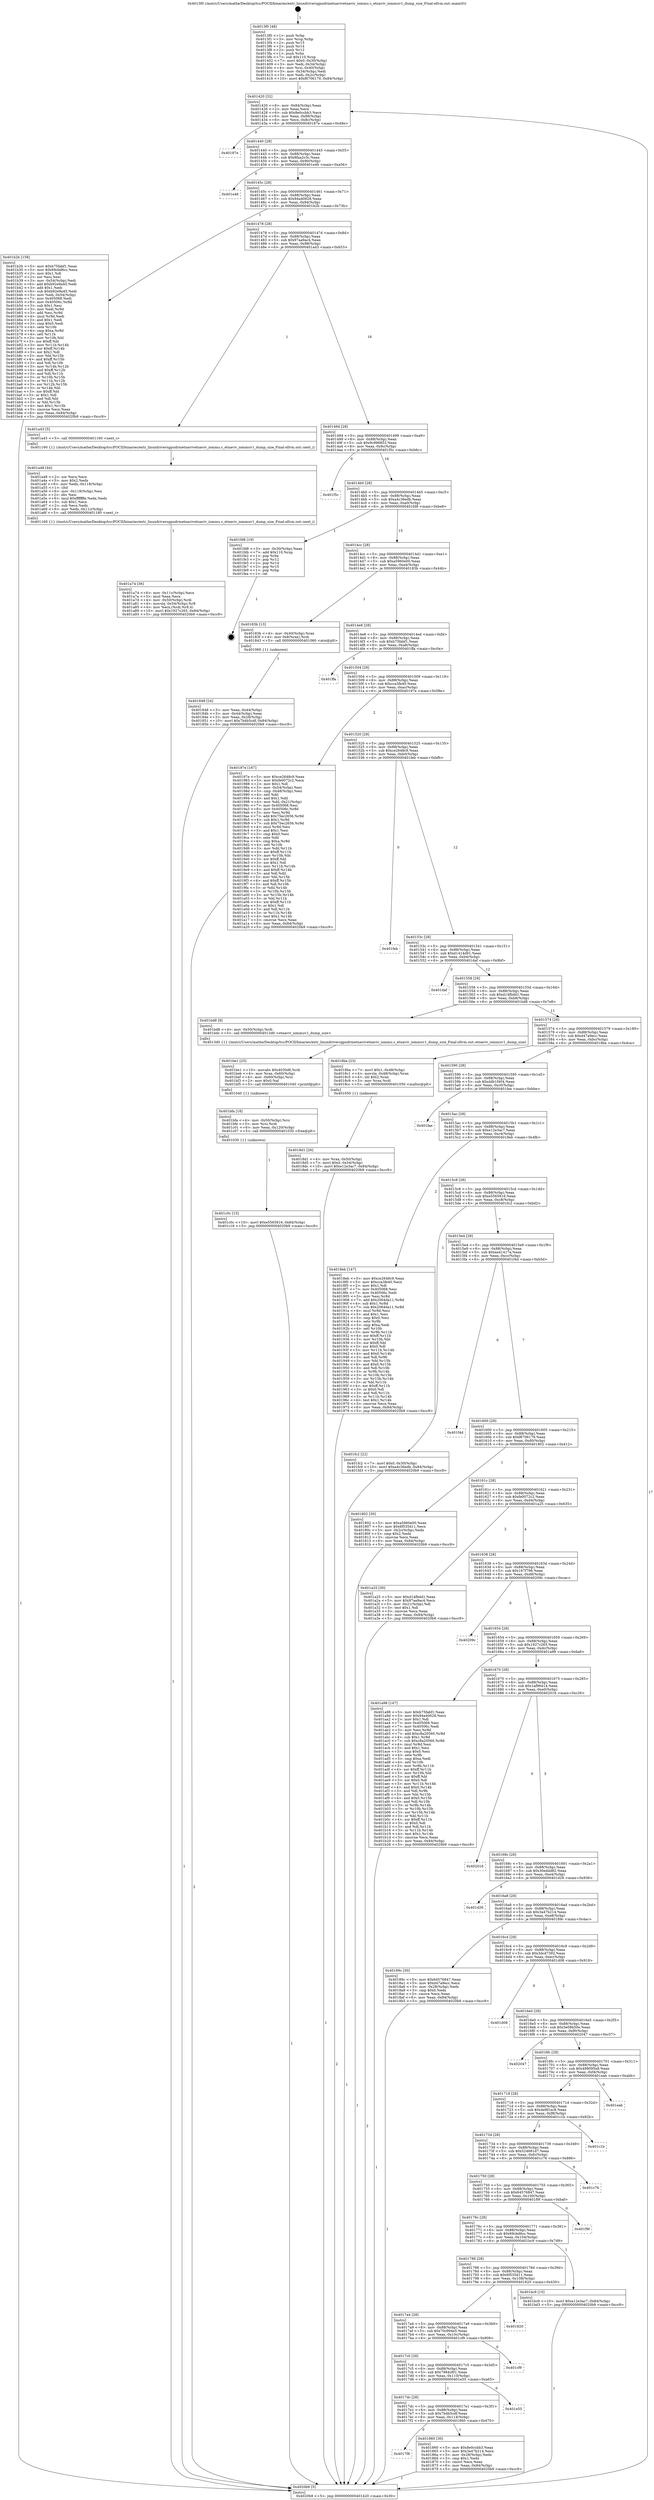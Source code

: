 digraph "0x4013f0" {
  label = "0x4013f0 (/mnt/c/Users/mathe/Desktop/tcc/POCII/binaries/extr_linuxdriversgpudrmetnavivetnaviv_iommu.c_etnaviv_iommuv1_dump_size_Final-ollvm.out::main(0))"
  labelloc = "t"
  node[shape=record]

  Entry [label="",width=0.3,height=0.3,shape=circle,fillcolor=black,style=filled]
  "0x401420" [label="{
     0x401420 [32]\l
     | [instrs]\l
     &nbsp;&nbsp;0x401420 \<+6\>: mov -0x84(%rbp),%eax\l
     &nbsp;&nbsp;0x401426 \<+2\>: mov %eax,%ecx\l
     &nbsp;&nbsp;0x401428 \<+6\>: sub $0x8e0ccbb3,%ecx\l
     &nbsp;&nbsp;0x40142e \<+6\>: mov %eax,-0x88(%rbp)\l
     &nbsp;&nbsp;0x401434 \<+6\>: mov %ecx,-0x8c(%rbp)\l
     &nbsp;&nbsp;0x40143a \<+6\>: je 000000000040187e \<main+0x48e\>\l
  }"]
  "0x40187e" [label="{
     0x40187e\l
  }", style=dashed]
  "0x401440" [label="{
     0x401440 [28]\l
     | [instrs]\l
     &nbsp;&nbsp;0x401440 \<+5\>: jmp 0000000000401445 \<main+0x55\>\l
     &nbsp;&nbsp;0x401445 \<+6\>: mov -0x88(%rbp),%eax\l
     &nbsp;&nbsp;0x40144b \<+5\>: sub $0x8faa2c3c,%eax\l
     &nbsp;&nbsp;0x401450 \<+6\>: mov %eax,-0x90(%rbp)\l
     &nbsp;&nbsp;0x401456 \<+6\>: je 0000000000401e46 \<main+0xa56\>\l
  }"]
  Exit [label="",width=0.3,height=0.3,shape=circle,fillcolor=black,style=filled,peripheries=2]
  "0x401e46" [label="{
     0x401e46\l
  }", style=dashed]
  "0x40145c" [label="{
     0x40145c [28]\l
     | [instrs]\l
     &nbsp;&nbsp;0x40145c \<+5\>: jmp 0000000000401461 \<main+0x71\>\l
     &nbsp;&nbsp;0x401461 \<+6\>: mov -0x88(%rbp),%eax\l
     &nbsp;&nbsp;0x401467 \<+5\>: sub $0x94a40628,%eax\l
     &nbsp;&nbsp;0x40146c \<+6\>: mov %eax,-0x94(%rbp)\l
     &nbsp;&nbsp;0x401472 \<+6\>: je 0000000000401b2b \<main+0x73b\>\l
  }"]
  "0x401c0c" [label="{
     0x401c0c [15]\l
     | [instrs]\l
     &nbsp;&nbsp;0x401c0c \<+10\>: movl $0xe5565816,-0x84(%rbp)\l
     &nbsp;&nbsp;0x401c16 \<+5\>: jmp 00000000004020b9 \<main+0xcc9\>\l
  }"]
  "0x401b2b" [label="{
     0x401b2b [158]\l
     | [instrs]\l
     &nbsp;&nbsp;0x401b2b \<+5\>: mov $0xb75fabf1,%eax\l
     &nbsp;&nbsp;0x401b30 \<+5\>: mov $0x69cbd6cc,%ecx\l
     &nbsp;&nbsp;0x401b35 \<+2\>: mov $0x1,%dl\l
     &nbsp;&nbsp;0x401b37 \<+2\>: xor %esi,%esi\l
     &nbsp;&nbsp;0x401b39 \<+3\>: mov -0x54(%rbp),%edi\l
     &nbsp;&nbsp;0x401b3c \<+6\>: add $0xb92e9a45,%edi\l
     &nbsp;&nbsp;0x401b42 \<+3\>: add $0x1,%edi\l
     &nbsp;&nbsp;0x401b45 \<+6\>: sub $0xb92e9a45,%edi\l
     &nbsp;&nbsp;0x401b4b \<+3\>: mov %edi,-0x54(%rbp)\l
     &nbsp;&nbsp;0x401b4e \<+7\>: mov 0x405068,%edi\l
     &nbsp;&nbsp;0x401b55 \<+8\>: mov 0x40506c,%r8d\l
     &nbsp;&nbsp;0x401b5d \<+3\>: sub $0x1,%esi\l
     &nbsp;&nbsp;0x401b60 \<+3\>: mov %edi,%r9d\l
     &nbsp;&nbsp;0x401b63 \<+3\>: add %esi,%r9d\l
     &nbsp;&nbsp;0x401b66 \<+4\>: imul %r9d,%edi\l
     &nbsp;&nbsp;0x401b6a \<+3\>: and $0x1,%edi\l
     &nbsp;&nbsp;0x401b6d \<+3\>: cmp $0x0,%edi\l
     &nbsp;&nbsp;0x401b70 \<+4\>: sete %r10b\l
     &nbsp;&nbsp;0x401b74 \<+4\>: cmp $0xa,%r8d\l
     &nbsp;&nbsp;0x401b78 \<+4\>: setl %r11b\l
     &nbsp;&nbsp;0x401b7c \<+3\>: mov %r10b,%bl\l
     &nbsp;&nbsp;0x401b7f \<+3\>: xor $0xff,%bl\l
     &nbsp;&nbsp;0x401b82 \<+3\>: mov %r11b,%r14b\l
     &nbsp;&nbsp;0x401b85 \<+4\>: xor $0xff,%r14b\l
     &nbsp;&nbsp;0x401b89 \<+3\>: xor $0x1,%dl\l
     &nbsp;&nbsp;0x401b8c \<+3\>: mov %bl,%r15b\l
     &nbsp;&nbsp;0x401b8f \<+4\>: and $0xff,%r15b\l
     &nbsp;&nbsp;0x401b93 \<+3\>: and %dl,%r10b\l
     &nbsp;&nbsp;0x401b96 \<+3\>: mov %r14b,%r12b\l
     &nbsp;&nbsp;0x401b99 \<+4\>: and $0xff,%r12b\l
     &nbsp;&nbsp;0x401b9d \<+3\>: and %dl,%r11b\l
     &nbsp;&nbsp;0x401ba0 \<+3\>: or %r10b,%r15b\l
     &nbsp;&nbsp;0x401ba3 \<+3\>: or %r11b,%r12b\l
     &nbsp;&nbsp;0x401ba6 \<+3\>: xor %r12b,%r15b\l
     &nbsp;&nbsp;0x401ba9 \<+3\>: or %r14b,%bl\l
     &nbsp;&nbsp;0x401bac \<+3\>: xor $0xff,%bl\l
     &nbsp;&nbsp;0x401baf \<+3\>: or $0x1,%dl\l
     &nbsp;&nbsp;0x401bb2 \<+2\>: and %dl,%bl\l
     &nbsp;&nbsp;0x401bb4 \<+3\>: or %bl,%r15b\l
     &nbsp;&nbsp;0x401bb7 \<+4\>: test $0x1,%r15b\l
     &nbsp;&nbsp;0x401bbb \<+3\>: cmovne %ecx,%eax\l
     &nbsp;&nbsp;0x401bbe \<+6\>: mov %eax,-0x84(%rbp)\l
     &nbsp;&nbsp;0x401bc4 \<+5\>: jmp 00000000004020b9 \<main+0xcc9\>\l
  }"]
  "0x401478" [label="{
     0x401478 [28]\l
     | [instrs]\l
     &nbsp;&nbsp;0x401478 \<+5\>: jmp 000000000040147d \<main+0x8d\>\l
     &nbsp;&nbsp;0x40147d \<+6\>: mov -0x88(%rbp),%eax\l
     &nbsp;&nbsp;0x401483 \<+5\>: sub $0x97aa9ac4,%eax\l
     &nbsp;&nbsp;0x401488 \<+6\>: mov %eax,-0x98(%rbp)\l
     &nbsp;&nbsp;0x40148e \<+6\>: je 0000000000401a43 \<main+0x653\>\l
  }"]
  "0x401bfa" [label="{
     0x401bfa [18]\l
     | [instrs]\l
     &nbsp;&nbsp;0x401bfa \<+4\>: mov -0x50(%rbp),%rsi\l
     &nbsp;&nbsp;0x401bfe \<+3\>: mov %rsi,%rdi\l
     &nbsp;&nbsp;0x401c01 \<+6\>: mov %eax,-0x120(%rbp)\l
     &nbsp;&nbsp;0x401c07 \<+5\>: call 0000000000401030 \<free@plt\>\l
     | [calls]\l
     &nbsp;&nbsp;0x401030 \{1\} (unknown)\l
  }"]
  "0x401a43" [label="{
     0x401a43 [5]\l
     | [instrs]\l
     &nbsp;&nbsp;0x401a43 \<+5\>: call 0000000000401160 \<next_i\>\l
     | [calls]\l
     &nbsp;&nbsp;0x401160 \{1\} (/mnt/c/Users/mathe/Desktop/tcc/POCII/binaries/extr_linuxdriversgpudrmetnavivetnaviv_iommu.c_etnaviv_iommuv1_dump_size_Final-ollvm.out::next_i)\l
  }"]
  "0x401494" [label="{
     0x401494 [28]\l
     | [instrs]\l
     &nbsp;&nbsp;0x401494 \<+5\>: jmp 0000000000401499 \<main+0xa9\>\l
     &nbsp;&nbsp;0x401499 \<+6\>: mov -0x88(%rbp),%eax\l
     &nbsp;&nbsp;0x40149f \<+5\>: sub $0x9c996853,%eax\l
     &nbsp;&nbsp;0x4014a4 \<+6\>: mov %eax,-0x9c(%rbp)\l
     &nbsp;&nbsp;0x4014aa \<+6\>: je 0000000000401f5c \<main+0xb6c\>\l
  }"]
  "0x401be1" [label="{
     0x401be1 [25]\l
     | [instrs]\l
     &nbsp;&nbsp;0x401be1 \<+10\>: movabs $0x4030d6,%rdi\l
     &nbsp;&nbsp;0x401beb \<+4\>: mov %rax,-0x60(%rbp)\l
     &nbsp;&nbsp;0x401bef \<+4\>: mov -0x60(%rbp),%rsi\l
     &nbsp;&nbsp;0x401bf3 \<+2\>: mov $0x0,%al\l
     &nbsp;&nbsp;0x401bf5 \<+5\>: call 0000000000401040 \<printf@plt\>\l
     | [calls]\l
     &nbsp;&nbsp;0x401040 \{1\} (unknown)\l
  }"]
  "0x401f5c" [label="{
     0x401f5c\l
  }", style=dashed]
  "0x4014b0" [label="{
     0x4014b0 [28]\l
     | [instrs]\l
     &nbsp;&nbsp;0x4014b0 \<+5\>: jmp 00000000004014b5 \<main+0xc5\>\l
     &nbsp;&nbsp;0x4014b5 \<+6\>: mov -0x88(%rbp),%eax\l
     &nbsp;&nbsp;0x4014bb \<+5\>: sub $0xa4c36edb,%eax\l
     &nbsp;&nbsp;0x4014c0 \<+6\>: mov %eax,-0xa0(%rbp)\l
     &nbsp;&nbsp;0x4014c6 \<+6\>: je 0000000000401fd8 \<main+0xbe8\>\l
  }"]
  "0x401a74" [label="{
     0x401a74 [36]\l
     | [instrs]\l
     &nbsp;&nbsp;0x401a74 \<+6\>: mov -0x11c(%rbp),%ecx\l
     &nbsp;&nbsp;0x401a7a \<+3\>: imul %eax,%ecx\l
     &nbsp;&nbsp;0x401a7d \<+4\>: mov -0x50(%rbp),%rdi\l
     &nbsp;&nbsp;0x401a81 \<+4\>: movslq -0x54(%rbp),%r8\l
     &nbsp;&nbsp;0x401a85 \<+4\>: mov %ecx,(%rdi,%r8,4)\l
     &nbsp;&nbsp;0x401a89 \<+10\>: movl $0x1927c265,-0x84(%rbp)\l
     &nbsp;&nbsp;0x401a93 \<+5\>: jmp 00000000004020b9 \<main+0xcc9\>\l
  }"]
  "0x401fd8" [label="{
     0x401fd8 [19]\l
     | [instrs]\l
     &nbsp;&nbsp;0x401fd8 \<+3\>: mov -0x30(%rbp),%eax\l
     &nbsp;&nbsp;0x401fdb \<+7\>: add $0x110,%rsp\l
     &nbsp;&nbsp;0x401fe2 \<+1\>: pop %rbx\l
     &nbsp;&nbsp;0x401fe3 \<+2\>: pop %r12\l
     &nbsp;&nbsp;0x401fe5 \<+2\>: pop %r14\l
     &nbsp;&nbsp;0x401fe7 \<+2\>: pop %r15\l
     &nbsp;&nbsp;0x401fe9 \<+1\>: pop %rbp\l
     &nbsp;&nbsp;0x401fea \<+1\>: ret\l
  }"]
  "0x4014cc" [label="{
     0x4014cc [28]\l
     | [instrs]\l
     &nbsp;&nbsp;0x4014cc \<+5\>: jmp 00000000004014d1 \<main+0xe1\>\l
     &nbsp;&nbsp;0x4014d1 \<+6\>: mov -0x88(%rbp),%eax\l
     &nbsp;&nbsp;0x4014d7 \<+5\>: sub $0xa5960e00,%eax\l
     &nbsp;&nbsp;0x4014dc \<+6\>: mov %eax,-0xa4(%rbp)\l
     &nbsp;&nbsp;0x4014e2 \<+6\>: je 000000000040183b \<main+0x44b\>\l
  }"]
  "0x401a48" [label="{
     0x401a48 [44]\l
     | [instrs]\l
     &nbsp;&nbsp;0x401a48 \<+2\>: xor %ecx,%ecx\l
     &nbsp;&nbsp;0x401a4a \<+5\>: mov $0x2,%edx\l
     &nbsp;&nbsp;0x401a4f \<+6\>: mov %edx,-0x118(%rbp)\l
     &nbsp;&nbsp;0x401a55 \<+1\>: cltd\l
     &nbsp;&nbsp;0x401a56 \<+6\>: mov -0x118(%rbp),%esi\l
     &nbsp;&nbsp;0x401a5c \<+2\>: idiv %esi\l
     &nbsp;&nbsp;0x401a5e \<+6\>: imul $0xfffffffe,%edx,%edx\l
     &nbsp;&nbsp;0x401a64 \<+3\>: sub $0x1,%ecx\l
     &nbsp;&nbsp;0x401a67 \<+2\>: sub %ecx,%edx\l
     &nbsp;&nbsp;0x401a69 \<+6\>: mov %edx,-0x11c(%rbp)\l
     &nbsp;&nbsp;0x401a6f \<+5\>: call 0000000000401160 \<next_i\>\l
     | [calls]\l
     &nbsp;&nbsp;0x401160 \{1\} (/mnt/c/Users/mathe/Desktop/tcc/POCII/binaries/extr_linuxdriversgpudrmetnavivetnaviv_iommu.c_etnaviv_iommuv1_dump_size_Final-ollvm.out::next_i)\l
  }"]
  "0x40183b" [label="{
     0x40183b [13]\l
     | [instrs]\l
     &nbsp;&nbsp;0x40183b \<+4\>: mov -0x40(%rbp),%rax\l
     &nbsp;&nbsp;0x40183f \<+4\>: mov 0x8(%rax),%rdi\l
     &nbsp;&nbsp;0x401843 \<+5\>: call 0000000000401060 \<atoi@plt\>\l
     | [calls]\l
     &nbsp;&nbsp;0x401060 \{1\} (unknown)\l
  }"]
  "0x4014e8" [label="{
     0x4014e8 [28]\l
     | [instrs]\l
     &nbsp;&nbsp;0x4014e8 \<+5\>: jmp 00000000004014ed \<main+0xfd\>\l
     &nbsp;&nbsp;0x4014ed \<+6\>: mov -0x88(%rbp),%eax\l
     &nbsp;&nbsp;0x4014f3 \<+5\>: sub $0xb75fabf1,%eax\l
     &nbsp;&nbsp;0x4014f8 \<+6\>: mov %eax,-0xa8(%rbp)\l
     &nbsp;&nbsp;0x4014fe \<+6\>: je 0000000000401ffa \<main+0xc0a\>\l
  }"]
  "0x4018d1" [label="{
     0x4018d1 [26]\l
     | [instrs]\l
     &nbsp;&nbsp;0x4018d1 \<+4\>: mov %rax,-0x50(%rbp)\l
     &nbsp;&nbsp;0x4018d5 \<+7\>: movl $0x0,-0x54(%rbp)\l
     &nbsp;&nbsp;0x4018dc \<+10\>: movl $0xe12e3ac7,-0x84(%rbp)\l
     &nbsp;&nbsp;0x4018e6 \<+5\>: jmp 00000000004020b9 \<main+0xcc9\>\l
  }"]
  "0x401ffa" [label="{
     0x401ffa\l
  }", style=dashed]
  "0x401504" [label="{
     0x401504 [28]\l
     | [instrs]\l
     &nbsp;&nbsp;0x401504 \<+5\>: jmp 0000000000401509 \<main+0x119\>\l
     &nbsp;&nbsp;0x401509 \<+6\>: mov -0x88(%rbp),%eax\l
     &nbsp;&nbsp;0x40150f \<+5\>: sub $0xcca3fe40,%eax\l
     &nbsp;&nbsp;0x401514 \<+6\>: mov %eax,-0xac(%rbp)\l
     &nbsp;&nbsp;0x40151a \<+6\>: je 000000000040197e \<main+0x58e\>\l
  }"]
  "0x4017f8" [label="{
     0x4017f8\l
  }", style=dashed]
  "0x40197e" [label="{
     0x40197e [167]\l
     | [instrs]\l
     &nbsp;&nbsp;0x40197e \<+5\>: mov $0xce2648c9,%eax\l
     &nbsp;&nbsp;0x401983 \<+5\>: mov $0xfe0072c2,%ecx\l
     &nbsp;&nbsp;0x401988 \<+2\>: mov $0x1,%dl\l
     &nbsp;&nbsp;0x40198a \<+3\>: mov -0x54(%rbp),%esi\l
     &nbsp;&nbsp;0x40198d \<+3\>: cmp -0x48(%rbp),%esi\l
     &nbsp;&nbsp;0x401990 \<+4\>: setl %dil\l
     &nbsp;&nbsp;0x401994 \<+4\>: and $0x1,%dil\l
     &nbsp;&nbsp;0x401998 \<+4\>: mov %dil,-0x21(%rbp)\l
     &nbsp;&nbsp;0x40199c \<+7\>: mov 0x405068,%esi\l
     &nbsp;&nbsp;0x4019a3 \<+8\>: mov 0x40506c,%r8d\l
     &nbsp;&nbsp;0x4019ab \<+3\>: mov %esi,%r9d\l
     &nbsp;&nbsp;0x4019ae \<+7\>: add $0x75ec2656,%r9d\l
     &nbsp;&nbsp;0x4019b5 \<+4\>: sub $0x1,%r9d\l
     &nbsp;&nbsp;0x4019b9 \<+7\>: sub $0x75ec2656,%r9d\l
     &nbsp;&nbsp;0x4019c0 \<+4\>: imul %r9d,%esi\l
     &nbsp;&nbsp;0x4019c4 \<+3\>: and $0x1,%esi\l
     &nbsp;&nbsp;0x4019c7 \<+3\>: cmp $0x0,%esi\l
     &nbsp;&nbsp;0x4019ca \<+4\>: sete %dil\l
     &nbsp;&nbsp;0x4019ce \<+4\>: cmp $0xa,%r8d\l
     &nbsp;&nbsp;0x4019d2 \<+4\>: setl %r10b\l
     &nbsp;&nbsp;0x4019d6 \<+3\>: mov %dil,%r11b\l
     &nbsp;&nbsp;0x4019d9 \<+4\>: xor $0xff,%r11b\l
     &nbsp;&nbsp;0x4019dd \<+3\>: mov %r10b,%bl\l
     &nbsp;&nbsp;0x4019e0 \<+3\>: xor $0xff,%bl\l
     &nbsp;&nbsp;0x4019e3 \<+3\>: xor $0x1,%dl\l
     &nbsp;&nbsp;0x4019e6 \<+3\>: mov %r11b,%r14b\l
     &nbsp;&nbsp;0x4019e9 \<+4\>: and $0xff,%r14b\l
     &nbsp;&nbsp;0x4019ed \<+3\>: and %dl,%dil\l
     &nbsp;&nbsp;0x4019f0 \<+3\>: mov %bl,%r15b\l
     &nbsp;&nbsp;0x4019f3 \<+4\>: and $0xff,%r15b\l
     &nbsp;&nbsp;0x4019f7 \<+3\>: and %dl,%r10b\l
     &nbsp;&nbsp;0x4019fa \<+3\>: or %dil,%r14b\l
     &nbsp;&nbsp;0x4019fd \<+3\>: or %r10b,%r15b\l
     &nbsp;&nbsp;0x401a00 \<+3\>: xor %r15b,%r14b\l
     &nbsp;&nbsp;0x401a03 \<+3\>: or %bl,%r11b\l
     &nbsp;&nbsp;0x401a06 \<+4\>: xor $0xff,%r11b\l
     &nbsp;&nbsp;0x401a0a \<+3\>: or $0x1,%dl\l
     &nbsp;&nbsp;0x401a0d \<+3\>: and %dl,%r11b\l
     &nbsp;&nbsp;0x401a10 \<+3\>: or %r11b,%r14b\l
     &nbsp;&nbsp;0x401a13 \<+4\>: test $0x1,%r14b\l
     &nbsp;&nbsp;0x401a17 \<+3\>: cmovne %ecx,%eax\l
     &nbsp;&nbsp;0x401a1a \<+6\>: mov %eax,-0x84(%rbp)\l
     &nbsp;&nbsp;0x401a20 \<+5\>: jmp 00000000004020b9 \<main+0xcc9\>\l
  }"]
  "0x401520" [label="{
     0x401520 [28]\l
     | [instrs]\l
     &nbsp;&nbsp;0x401520 \<+5\>: jmp 0000000000401525 \<main+0x135\>\l
     &nbsp;&nbsp;0x401525 \<+6\>: mov -0x88(%rbp),%eax\l
     &nbsp;&nbsp;0x40152b \<+5\>: sub $0xce2648c9,%eax\l
     &nbsp;&nbsp;0x401530 \<+6\>: mov %eax,-0xb0(%rbp)\l
     &nbsp;&nbsp;0x401536 \<+6\>: je 0000000000401feb \<main+0xbfb\>\l
  }"]
  "0x401860" [label="{
     0x401860 [30]\l
     | [instrs]\l
     &nbsp;&nbsp;0x401860 \<+5\>: mov $0x8e0ccbb3,%eax\l
     &nbsp;&nbsp;0x401865 \<+5\>: mov $0x3a47b214,%ecx\l
     &nbsp;&nbsp;0x40186a \<+3\>: mov -0x28(%rbp),%edx\l
     &nbsp;&nbsp;0x40186d \<+3\>: cmp $0x1,%edx\l
     &nbsp;&nbsp;0x401870 \<+3\>: cmovl %ecx,%eax\l
     &nbsp;&nbsp;0x401873 \<+6\>: mov %eax,-0x84(%rbp)\l
     &nbsp;&nbsp;0x401879 \<+5\>: jmp 00000000004020b9 \<main+0xcc9\>\l
  }"]
  "0x401feb" [label="{
     0x401feb\l
  }", style=dashed]
  "0x40153c" [label="{
     0x40153c [28]\l
     | [instrs]\l
     &nbsp;&nbsp;0x40153c \<+5\>: jmp 0000000000401541 \<main+0x151\>\l
     &nbsp;&nbsp;0x401541 \<+6\>: mov -0x88(%rbp),%eax\l
     &nbsp;&nbsp;0x401547 \<+5\>: sub $0xd1414d91,%eax\l
     &nbsp;&nbsp;0x40154c \<+6\>: mov %eax,-0xb4(%rbp)\l
     &nbsp;&nbsp;0x401552 \<+6\>: je 0000000000401daf \<main+0x9bf\>\l
  }"]
  "0x4017dc" [label="{
     0x4017dc [28]\l
     | [instrs]\l
     &nbsp;&nbsp;0x4017dc \<+5\>: jmp 00000000004017e1 \<main+0x3f1\>\l
     &nbsp;&nbsp;0x4017e1 \<+6\>: mov -0x88(%rbp),%eax\l
     &nbsp;&nbsp;0x4017e7 \<+5\>: sub $0x7b4b5cdf,%eax\l
     &nbsp;&nbsp;0x4017ec \<+6\>: mov %eax,-0x114(%rbp)\l
     &nbsp;&nbsp;0x4017f2 \<+6\>: je 0000000000401860 \<main+0x470\>\l
  }"]
  "0x401daf" [label="{
     0x401daf\l
  }", style=dashed]
  "0x401558" [label="{
     0x401558 [28]\l
     | [instrs]\l
     &nbsp;&nbsp;0x401558 \<+5\>: jmp 000000000040155d \<main+0x16d\>\l
     &nbsp;&nbsp;0x40155d \<+6\>: mov -0x88(%rbp),%eax\l
     &nbsp;&nbsp;0x401563 \<+5\>: sub $0xd14fbdd1,%eax\l
     &nbsp;&nbsp;0x401568 \<+6\>: mov %eax,-0xb8(%rbp)\l
     &nbsp;&nbsp;0x40156e \<+6\>: je 0000000000401bd8 \<main+0x7e8\>\l
  }"]
  "0x401e55" [label="{
     0x401e55\l
  }", style=dashed]
  "0x401bd8" [label="{
     0x401bd8 [9]\l
     | [instrs]\l
     &nbsp;&nbsp;0x401bd8 \<+4\>: mov -0x50(%rbp),%rdi\l
     &nbsp;&nbsp;0x401bdc \<+5\>: call 00000000004013d0 \<etnaviv_iommuv1_dump_size\>\l
     | [calls]\l
     &nbsp;&nbsp;0x4013d0 \{1\} (/mnt/c/Users/mathe/Desktop/tcc/POCII/binaries/extr_linuxdriversgpudrmetnavivetnaviv_iommu.c_etnaviv_iommuv1_dump_size_Final-ollvm.out::etnaviv_iommuv1_dump_size)\l
  }"]
  "0x401574" [label="{
     0x401574 [28]\l
     | [instrs]\l
     &nbsp;&nbsp;0x401574 \<+5\>: jmp 0000000000401579 \<main+0x189\>\l
     &nbsp;&nbsp;0x401579 \<+6\>: mov -0x88(%rbp),%eax\l
     &nbsp;&nbsp;0x40157f \<+5\>: sub $0xd47a9ecc,%eax\l
     &nbsp;&nbsp;0x401584 \<+6\>: mov %eax,-0xbc(%rbp)\l
     &nbsp;&nbsp;0x40158a \<+6\>: je 00000000004018ba \<main+0x4ca\>\l
  }"]
  "0x4017c0" [label="{
     0x4017c0 [28]\l
     | [instrs]\l
     &nbsp;&nbsp;0x4017c0 \<+5\>: jmp 00000000004017c5 \<main+0x3d5\>\l
     &nbsp;&nbsp;0x4017c5 \<+6\>: mov -0x88(%rbp),%eax\l
     &nbsp;&nbsp;0x4017cb \<+5\>: sub $0x7984cf01,%eax\l
     &nbsp;&nbsp;0x4017d0 \<+6\>: mov %eax,-0x110(%rbp)\l
     &nbsp;&nbsp;0x4017d6 \<+6\>: je 0000000000401e55 \<main+0xa65\>\l
  }"]
  "0x4018ba" [label="{
     0x4018ba [23]\l
     | [instrs]\l
     &nbsp;&nbsp;0x4018ba \<+7\>: movl $0x1,-0x48(%rbp)\l
     &nbsp;&nbsp;0x4018c1 \<+4\>: movslq -0x48(%rbp),%rax\l
     &nbsp;&nbsp;0x4018c5 \<+4\>: shl $0x2,%rax\l
     &nbsp;&nbsp;0x4018c9 \<+3\>: mov %rax,%rdi\l
     &nbsp;&nbsp;0x4018cc \<+5\>: call 0000000000401050 \<malloc@plt\>\l
     | [calls]\l
     &nbsp;&nbsp;0x401050 \{1\} (unknown)\l
  }"]
  "0x401590" [label="{
     0x401590 [28]\l
     | [instrs]\l
     &nbsp;&nbsp;0x401590 \<+5\>: jmp 0000000000401595 \<main+0x1a5\>\l
     &nbsp;&nbsp;0x401595 \<+6\>: mov -0x88(%rbp),%eax\l
     &nbsp;&nbsp;0x40159b \<+5\>: sub $0xddb1f404,%eax\l
     &nbsp;&nbsp;0x4015a0 \<+6\>: mov %eax,-0xc0(%rbp)\l
     &nbsp;&nbsp;0x4015a6 \<+6\>: je 0000000000401fae \<main+0xbbe\>\l
  }"]
  "0x401cf9" [label="{
     0x401cf9\l
  }", style=dashed]
  "0x401fae" [label="{
     0x401fae\l
  }", style=dashed]
  "0x4015ac" [label="{
     0x4015ac [28]\l
     | [instrs]\l
     &nbsp;&nbsp;0x4015ac \<+5\>: jmp 00000000004015b1 \<main+0x1c1\>\l
     &nbsp;&nbsp;0x4015b1 \<+6\>: mov -0x88(%rbp),%eax\l
     &nbsp;&nbsp;0x4015b7 \<+5\>: sub $0xe12e3ac7,%eax\l
     &nbsp;&nbsp;0x4015bc \<+6\>: mov %eax,-0xc4(%rbp)\l
     &nbsp;&nbsp;0x4015c2 \<+6\>: je 00000000004018eb \<main+0x4fb\>\l
  }"]
  "0x4017a4" [label="{
     0x4017a4 [28]\l
     | [instrs]\l
     &nbsp;&nbsp;0x4017a4 \<+5\>: jmp 00000000004017a9 \<main+0x3b9\>\l
     &nbsp;&nbsp;0x4017a9 \<+6\>: mov -0x88(%rbp),%eax\l
     &nbsp;&nbsp;0x4017af \<+5\>: sub $0x70c994e5,%eax\l
     &nbsp;&nbsp;0x4017b4 \<+6\>: mov %eax,-0x10c(%rbp)\l
     &nbsp;&nbsp;0x4017ba \<+6\>: je 0000000000401cf9 \<main+0x909\>\l
  }"]
  "0x4018eb" [label="{
     0x4018eb [147]\l
     | [instrs]\l
     &nbsp;&nbsp;0x4018eb \<+5\>: mov $0xce2648c9,%eax\l
     &nbsp;&nbsp;0x4018f0 \<+5\>: mov $0xcca3fe40,%ecx\l
     &nbsp;&nbsp;0x4018f5 \<+2\>: mov $0x1,%dl\l
     &nbsp;&nbsp;0x4018f7 \<+7\>: mov 0x405068,%esi\l
     &nbsp;&nbsp;0x4018fe \<+7\>: mov 0x40506c,%edi\l
     &nbsp;&nbsp;0x401905 \<+3\>: mov %esi,%r8d\l
     &nbsp;&nbsp;0x401908 \<+7\>: add $0x2064da11,%r8d\l
     &nbsp;&nbsp;0x40190f \<+4\>: sub $0x1,%r8d\l
     &nbsp;&nbsp;0x401913 \<+7\>: sub $0x2064da11,%r8d\l
     &nbsp;&nbsp;0x40191a \<+4\>: imul %r8d,%esi\l
     &nbsp;&nbsp;0x40191e \<+3\>: and $0x1,%esi\l
     &nbsp;&nbsp;0x401921 \<+3\>: cmp $0x0,%esi\l
     &nbsp;&nbsp;0x401924 \<+4\>: sete %r9b\l
     &nbsp;&nbsp;0x401928 \<+3\>: cmp $0xa,%edi\l
     &nbsp;&nbsp;0x40192b \<+4\>: setl %r10b\l
     &nbsp;&nbsp;0x40192f \<+3\>: mov %r9b,%r11b\l
     &nbsp;&nbsp;0x401932 \<+4\>: xor $0xff,%r11b\l
     &nbsp;&nbsp;0x401936 \<+3\>: mov %r10b,%bl\l
     &nbsp;&nbsp;0x401939 \<+3\>: xor $0xff,%bl\l
     &nbsp;&nbsp;0x40193c \<+3\>: xor $0x0,%dl\l
     &nbsp;&nbsp;0x40193f \<+3\>: mov %r11b,%r14b\l
     &nbsp;&nbsp;0x401942 \<+4\>: and $0x0,%r14b\l
     &nbsp;&nbsp;0x401946 \<+3\>: and %dl,%r9b\l
     &nbsp;&nbsp;0x401949 \<+3\>: mov %bl,%r15b\l
     &nbsp;&nbsp;0x40194c \<+4\>: and $0x0,%r15b\l
     &nbsp;&nbsp;0x401950 \<+3\>: and %dl,%r10b\l
     &nbsp;&nbsp;0x401953 \<+3\>: or %r9b,%r14b\l
     &nbsp;&nbsp;0x401956 \<+3\>: or %r10b,%r15b\l
     &nbsp;&nbsp;0x401959 \<+3\>: xor %r15b,%r14b\l
     &nbsp;&nbsp;0x40195c \<+3\>: or %bl,%r11b\l
     &nbsp;&nbsp;0x40195f \<+4\>: xor $0xff,%r11b\l
     &nbsp;&nbsp;0x401963 \<+3\>: or $0x0,%dl\l
     &nbsp;&nbsp;0x401966 \<+3\>: and %dl,%r11b\l
     &nbsp;&nbsp;0x401969 \<+3\>: or %r11b,%r14b\l
     &nbsp;&nbsp;0x40196c \<+4\>: test $0x1,%r14b\l
     &nbsp;&nbsp;0x401970 \<+3\>: cmovne %ecx,%eax\l
     &nbsp;&nbsp;0x401973 \<+6\>: mov %eax,-0x84(%rbp)\l
     &nbsp;&nbsp;0x401979 \<+5\>: jmp 00000000004020b9 \<main+0xcc9\>\l
  }"]
  "0x4015c8" [label="{
     0x4015c8 [28]\l
     | [instrs]\l
     &nbsp;&nbsp;0x4015c8 \<+5\>: jmp 00000000004015cd \<main+0x1dd\>\l
     &nbsp;&nbsp;0x4015cd \<+6\>: mov -0x88(%rbp),%eax\l
     &nbsp;&nbsp;0x4015d3 \<+5\>: sub $0xe5565816,%eax\l
     &nbsp;&nbsp;0x4015d8 \<+6\>: mov %eax,-0xc8(%rbp)\l
     &nbsp;&nbsp;0x4015de \<+6\>: je 0000000000401fc2 \<main+0xbd2\>\l
  }"]
  "0x401820" [label="{
     0x401820\l
  }", style=dashed]
  "0x401fc2" [label="{
     0x401fc2 [22]\l
     | [instrs]\l
     &nbsp;&nbsp;0x401fc2 \<+7\>: movl $0x0,-0x30(%rbp)\l
     &nbsp;&nbsp;0x401fc9 \<+10\>: movl $0xa4c36edb,-0x84(%rbp)\l
     &nbsp;&nbsp;0x401fd3 \<+5\>: jmp 00000000004020b9 \<main+0xcc9\>\l
  }"]
  "0x4015e4" [label="{
     0x4015e4 [28]\l
     | [instrs]\l
     &nbsp;&nbsp;0x4015e4 \<+5\>: jmp 00000000004015e9 \<main+0x1f9\>\l
     &nbsp;&nbsp;0x4015e9 \<+6\>: mov -0x88(%rbp),%eax\l
     &nbsp;&nbsp;0x4015ef \<+5\>: sub $0xea41417a,%eax\l
     &nbsp;&nbsp;0x4015f4 \<+6\>: mov %eax,-0xcc(%rbp)\l
     &nbsp;&nbsp;0x4015fa \<+6\>: je 0000000000401f4d \<main+0xb5d\>\l
  }"]
  "0x401788" [label="{
     0x401788 [28]\l
     | [instrs]\l
     &nbsp;&nbsp;0x401788 \<+5\>: jmp 000000000040178d \<main+0x39d\>\l
     &nbsp;&nbsp;0x40178d \<+6\>: mov -0x88(%rbp),%eax\l
     &nbsp;&nbsp;0x401793 \<+5\>: sub $0x6f535d11,%eax\l
     &nbsp;&nbsp;0x401798 \<+6\>: mov %eax,-0x108(%rbp)\l
     &nbsp;&nbsp;0x40179e \<+6\>: je 0000000000401820 \<main+0x430\>\l
  }"]
  "0x401f4d" [label="{
     0x401f4d\l
  }", style=dashed]
  "0x401600" [label="{
     0x401600 [28]\l
     | [instrs]\l
     &nbsp;&nbsp;0x401600 \<+5\>: jmp 0000000000401605 \<main+0x215\>\l
     &nbsp;&nbsp;0x401605 \<+6\>: mov -0x88(%rbp),%eax\l
     &nbsp;&nbsp;0x40160b \<+5\>: sub $0xf6706179,%eax\l
     &nbsp;&nbsp;0x401610 \<+6\>: mov %eax,-0xd0(%rbp)\l
     &nbsp;&nbsp;0x401616 \<+6\>: je 0000000000401802 \<main+0x412\>\l
  }"]
  "0x401bc9" [label="{
     0x401bc9 [15]\l
     | [instrs]\l
     &nbsp;&nbsp;0x401bc9 \<+10\>: movl $0xe12e3ac7,-0x84(%rbp)\l
     &nbsp;&nbsp;0x401bd3 \<+5\>: jmp 00000000004020b9 \<main+0xcc9\>\l
  }"]
  "0x401802" [label="{
     0x401802 [30]\l
     | [instrs]\l
     &nbsp;&nbsp;0x401802 \<+5\>: mov $0xa5960e00,%eax\l
     &nbsp;&nbsp;0x401807 \<+5\>: mov $0x6f535d11,%ecx\l
     &nbsp;&nbsp;0x40180c \<+3\>: mov -0x2c(%rbp),%edx\l
     &nbsp;&nbsp;0x40180f \<+3\>: cmp $0x2,%edx\l
     &nbsp;&nbsp;0x401812 \<+3\>: cmovne %ecx,%eax\l
     &nbsp;&nbsp;0x401815 \<+6\>: mov %eax,-0x84(%rbp)\l
     &nbsp;&nbsp;0x40181b \<+5\>: jmp 00000000004020b9 \<main+0xcc9\>\l
  }"]
  "0x40161c" [label="{
     0x40161c [28]\l
     | [instrs]\l
     &nbsp;&nbsp;0x40161c \<+5\>: jmp 0000000000401621 \<main+0x231\>\l
     &nbsp;&nbsp;0x401621 \<+6\>: mov -0x88(%rbp),%eax\l
     &nbsp;&nbsp;0x401627 \<+5\>: sub $0xfe0072c2,%eax\l
     &nbsp;&nbsp;0x40162c \<+6\>: mov %eax,-0xd4(%rbp)\l
     &nbsp;&nbsp;0x401632 \<+6\>: je 0000000000401a25 \<main+0x635\>\l
  }"]
  "0x4020b9" [label="{
     0x4020b9 [5]\l
     | [instrs]\l
     &nbsp;&nbsp;0x4020b9 \<+5\>: jmp 0000000000401420 \<main+0x30\>\l
  }"]
  "0x4013f0" [label="{
     0x4013f0 [48]\l
     | [instrs]\l
     &nbsp;&nbsp;0x4013f0 \<+1\>: push %rbp\l
     &nbsp;&nbsp;0x4013f1 \<+3\>: mov %rsp,%rbp\l
     &nbsp;&nbsp;0x4013f4 \<+2\>: push %r15\l
     &nbsp;&nbsp;0x4013f6 \<+2\>: push %r14\l
     &nbsp;&nbsp;0x4013f8 \<+2\>: push %r12\l
     &nbsp;&nbsp;0x4013fa \<+1\>: push %rbx\l
     &nbsp;&nbsp;0x4013fb \<+7\>: sub $0x110,%rsp\l
     &nbsp;&nbsp;0x401402 \<+7\>: movl $0x0,-0x30(%rbp)\l
     &nbsp;&nbsp;0x401409 \<+3\>: mov %edi,-0x34(%rbp)\l
     &nbsp;&nbsp;0x40140c \<+4\>: mov %rsi,-0x40(%rbp)\l
     &nbsp;&nbsp;0x401410 \<+3\>: mov -0x34(%rbp),%edi\l
     &nbsp;&nbsp;0x401413 \<+3\>: mov %edi,-0x2c(%rbp)\l
     &nbsp;&nbsp;0x401416 \<+10\>: movl $0xf6706179,-0x84(%rbp)\l
  }"]
  "0x401848" [label="{
     0x401848 [24]\l
     | [instrs]\l
     &nbsp;&nbsp;0x401848 \<+3\>: mov %eax,-0x44(%rbp)\l
     &nbsp;&nbsp;0x40184b \<+3\>: mov -0x44(%rbp),%eax\l
     &nbsp;&nbsp;0x40184e \<+3\>: mov %eax,-0x28(%rbp)\l
     &nbsp;&nbsp;0x401851 \<+10\>: movl $0x7b4b5cdf,-0x84(%rbp)\l
     &nbsp;&nbsp;0x40185b \<+5\>: jmp 00000000004020b9 \<main+0xcc9\>\l
  }"]
  "0x40176c" [label="{
     0x40176c [28]\l
     | [instrs]\l
     &nbsp;&nbsp;0x40176c \<+5\>: jmp 0000000000401771 \<main+0x381\>\l
     &nbsp;&nbsp;0x401771 \<+6\>: mov -0x88(%rbp),%eax\l
     &nbsp;&nbsp;0x401777 \<+5\>: sub $0x69cbd6cc,%eax\l
     &nbsp;&nbsp;0x40177c \<+6\>: mov %eax,-0x104(%rbp)\l
     &nbsp;&nbsp;0x401782 \<+6\>: je 0000000000401bc9 \<main+0x7d9\>\l
  }"]
  "0x401a25" [label="{
     0x401a25 [30]\l
     | [instrs]\l
     &nbsp;&nbsp;0x401a25 \<+5\>: mov $0xd14fbdd1,%eax\l
     &nbsp;&nbsp;0x401a2a \<+5\>: mov $0x97aa9ac4,%ecx\l
     &nbsp;&nbsp;0x401a2f \<+3\>: mov -0x21(%rbp),%dl\l
     &nbsp;&nbsp;0x401a32 \<+3\>: test $0x1,%dl\l
     &nbsp;&nbsp;0x401a35 \<+3\>: cmovne %ecx,%eax\l
     &nbsp;&nbsp;0x401a38 \<+6\>: mov %eax,-0x84(%rbp)\l
     &nbsp;&nbsp;0x401a3e \<+5\>: jmp 00000000004020b9 \<main+0xcc9\>\l
  }"]
  "0x401638" [label="{
     0x401638 [28]\l
     | [instrs]\l
     &nbsp;&nbsp;0x401638 \<+5\>: jmp 000000000040163d \<main+0x24d\>\l
     &nbsp;&nbsp;0x40163d \<+6\>: mov -0x88(%rbp),%eax\l
     &nbsp;&nbsp;0x401643 \<+5\>: sub $0x167f796,%eax\l
     &nbsp;&nbsp;0x401648 \<+6\>: mov %eax,-0xd8(%rbp)\l
     &nbsp;&nbsp;0x40164e \<+6\>: je 000000000040209c \<main+0xcac\>\l
  }"]
  "0x401f9f" [label="{
     0x401f9f\l
  }", style=dashed]
  "0x40209c" [label="{
     0x40209c\l
  }", style=dashed]
  "0x401654" [label="{
     0x401654 [28]\l
     | [instrs]\l
     &nbsp;&nbsp;0x401654 \<+5\>: jmp 0000000000401659 \<main+0x269\>\l
     &nbsp;&nbsp;0x401659 \<+6\>: mov -0x88(%rbp),%eax\l
     &nbsp;&nbsp;0x40165f \<+5\>: sub $0x1927c265,%eax\l
     &nbsp;&nbsp;0x401664 \<+6\>: mov %eax,-0xdc(%rbp)\l
     &nbsp;&nbsp;0x40166a \<+6\>: je 0000000000401a98 \<main+0x6a8\>\l
  }"]
  "0x401750" [label="{
     0x401750 [28]\l
     | [instrs]\l
     &nbsp;&nbsp;0x401750 \<+5\>: jmp 0000000000401755 \<main+0x365\>\l
     &nbsp;&nbsp;0x401755 \<+6\>: mov -0x88(%rbp),%eax\l
     &nbsp;&nbsp;0x40175b \<+5\>: sub $0x64576847,%eax\l
     &nbsp;&nbsp;0x401760 \<+6\>: mov %eax,-0x100(%rbp)\l
     &nbsp;&nbsp;0x401766 \<+6\>: je 0000000000401f9f \<main+0xbaf\>\l
  }"]
  "0x401a98" [label="{
     0x401a98 [147]\l
     | [instrs]\l
     &nbsp;&nbsp;0x401a98 \<+5\>: mov $0xb75fabf1,%eax\l
     &nbsp;&nbsp;0x401a9d \<+5\>: mov $0x94a40628,%ecx\l
     &nbsp;&nbsp;0x401aa2 \<+2\>: mov $0x1,%dl\l
     &nbsp;&nbsp;0x401aa4 \<+7\>: mov 0x405068,%esi\l
     &nbsp;&nbsp;0x401aab \<+7\>: mov 0x40506c,%edi\l
     &nbsp;&nbsp;0x401ab2 \<+3\>: mov %esi,%r8d\l
     &nbsp;&nbsp;0x401ab5 \<+7\>: add $0xc8a20560,%r8d\l
     &nbsp;&nbsp;0x401abc \<+4\>: sub $0x1,%r8d\l
     &nbsp;&nbsp;0x401ac0 \<+7\>: sub $0xc8a20560,%r8d\l
     &nbsp;&nbsp;0x401ac7 \<+4\>: imul %r8d,%esi\l
     &nbsp;&nbsp;0x401acb \<+3\>: and $0x1,%esi\l
     &nbsp;&nbsp;0x401ace \<+3\>: cmp $0x0,%esi\l
     &nbsp;&nbsp;0x401ad1 \<+4\>: sete %r9b\l
     &nbsp;&nbsp;0x401ad5 \<+3\>: cmp $0xa,%edi\l
     &nbsp;&nbsp;0x401ad8 \<+4\>: setl %r10b\l
     &nbsp;&nbsp;0x401adc \<+3\>: mov %r9b,%r11b\l
     &nbsp;&nbsp;0x401adf \<+4\>: xor $0xff,%r11b\l
     &nbsp;&nbsp;0x401ae3 \<+3\>: mov %r10b,%bl\l
     &nbsp;&nbsp;0x401ae6 \<+3\>: xor $0xff,%bl\l
     &nbsp;&nbsp;0x401ae9 \<+3\>: xor $0x0,%dl\l
     &nbsp;&nbsp;0x401aec \<+3\>: mov %r11b,%r14b\l
     &nbsp;&nbsp;0x401aef \<+4\>: and $0x0,%r14b\l
     &nbsp;&nbsp;0x401af3 \<+3\>: and %dl,%r9b\l
     &nbsp;&nbsp;0x401af6 \<+3\>: mov %bl,%r15b\l
     &nbsp;&nbsp;0x401af9 \<+4\>: and $0x0,%r15b\l
     &nbsp;&nbsp;0x401afd \<+3\>: and %dl,%r10b\l
     &nbsp;&nbsp;0x401b00 \<+3\>: or %r9b,%r14b\l
     &nbsp;&nbsp;0x401b03 \<+3\>: or %r10b,%r15b\l
     &nbsp;&nbsp;0x401b06 \<+3\>: xor %r15b,%r14b\l
     &nbsp;&nbsp;0x401b09 \<+3\>: or %bl,%r11b\l
     &nbsp;&nbsp;0x401b0c \<+4\>: xor $0xff,%r11b\l
     &nbsp;&nbsp;0x401b10 \<+3\>: or $0x0,%dl\l
     &nbsp;&nbsp;0x401b13 \<+3\>: and %dl,%r11b\l
     &nbsp;&nbsp;0x401b16 \<+3\>: or %r11b,%r14b\l
     &nbsp;&nbsp;0x401b19 \<+4\>: test $0x1,%r14b\l
     &nbsp;&nbsp;0x401b1d \<+3\>: cmovne %ecx,%eax\l
     &nbsp;&nbsp;0x401b20 \<+6\>: mov %eax,-0x84(%rbp)\l
     &nbsp;&nbsp;0x401b26 \<+5\>: jmp 00000000004020b9 \<main+0xcc9\>\l
  }"]
  "0x401670" [label="{
     0x401670 [28]\l
     | [instrs]\l
     &nbsp;&nbsp;0x401670 \<+5\>: jmp 0000000000401675 \<main+0x285\>\l
     &nbsp;&nbsp;0x401675 \<+6\>: mov -0x88(%rbp),%eax\l
     &nbsp;&nbsp;0x40167b \<+5\>: sub $0x1af96414,%eax\l
     &nbsp;&nbsp;0x401680 \<+6\>: mov %eax,-0xe0(%rbp)\l
     &nbsp;&nbsp;0x401686 \<+6\>: je 0000000000402016 \<main+0xc26\>\l
  }"]
  "0x401c76" [label="{
     0x401c76\l
  }", style=dashed]
  "0x402016" [label="{
     0x402016\l
  }", style=dashed]
  "0x40168c" [label="{
     0x40168c [28]\l
     | [instrs]\l
     &nbsp;&nbsp;0x40168c \<+5\>: jmp 0000000000401691 \<main+0x2a1\>\l
     &nbsp;&nbsp;0x401691 \<+6\>: mov -0x88(%rbp),%eax\l
     &nbsp;&nbsp;0x401697 \<+5\>: sub $0x30eddd82,%eax\l
     &nbsp;&nbsp;0x40169c \<+6\>: mov %eax,-0xe4(%rbp)\l
     &nbsp;&nbsp;0x4016a2 \<+6\>: je 0000000000401d26 \<main+0x936\>\l
  }"]
  "0x401734" [label="{
     0x401734 [28]\l
     | [instrs]\l
     &nbsp;&nbsp;0x401734 \<+5\>: jmp 0000000000401739 \<main+0x349\>\l
     &nbsp;&nbsp;0x401739 \<+6\>: mov -0x88(%rbp),%eax\l
     &nbsp;&nbsp;0x40173f \<+5\>: sub $0x524681d7,%eax\l
     &nbsp;&nbsp;0x401744 \<+6\>: mov %eax,-0xfc(%rbp)\l
     &nbsp;&nbsp;0x40174a \<+6\>: je 0000000000401c76 \<main+0x886\>\l
  }"]
  "0x401d26" [label="{
     0x401d26\l
  }", style=dashed]
  "0x4016a8" [label="{
     0x4016a8 [28]\l
     | [instrs]\l
     &nbsp;&nbsp;0x4016a8 \<+5\>: jmp 00000000004016ad \<main+0x2bd\>\l
     &nbsp;&nbsp;0x4016ad \<+6\>: mov -0x88(%rbp),%eax\l
     &nbsp;&nbsp;0x4016b3 \<+5\>: sub $0x3a47b214,%eax\l
     &nbsp;&nbsp;0x4016b8 \<+6\>: mov %eax,-0xe8(%rbp)\l
     &nbsp;&nbsp;0x4016be \<+6\>: je 000000000040189c \<main+0x4ac\>\l
  }"]
  "0x401c1b" [label="{
     0x401c1b\l
  }", style=dashed]
  "0x40189c" [label="{
     0x40189c [30]\l
     | [instrs]\l
     &nbsp;&nbsp;0x40189c \<+5\>: mov $0x64576847,%eax\l
     &nbsp;&nbsp;0x4018a1 \<+5\>: mov $0xd47a9ecc,%ecx\l
     &nbsp;&nbsp;0x4018a6 \<+3\>: mov -0x28(%rbp),%edx\l
     &nbsp;&nbsp;0x4018a9 \<+3\>: cmp $0x0,%edx\l
     &nbsp;&nbsp;0x4018ac \<+3\>: cmove %ecx,%eax\l
     &nbsp;&nbsp;0x4018af \<+6\>: mov %eax,-0x84(%rbp)\l
     &nbsp;&nbsp;0x4018b5 \<+5\>: jmp 00000000004020b9 \<main+0xcc9\>\l
  }"]
  "0x4016c4" [label="{
     0x4016c4 [28]\l
     | [instrs]\l
     &nbsp;&nbsp;0x4016c4 \<+5\>: jmp 00000000004016c9 \<main+0x2d9\>\l
     &nbsp;&nbsp;0x4016c9 \<+6\>: mov -0x88(%rbp),%eax\l
     &nbsp;&nbsp;0x4016cf \<+5\>: sub $0x3dcd7392,%eax\l
     &nbsp;&nbsp;0x4016d4 \<+6\>: mov %eax,-0xec(%rbp)\l
     &nbsp;&nbsp;0x4016da \<+6\>: je 0000000000401d08 \<main+0x918\>\l
  }"]
  "0x401718" [label="{
     0x401718 [28]\l
     | [instrs]\l
     &nbsp;&nbsp;0x401718 \<+5\>: jmp 000000000040171d \<main+0x32d\>\l
     &nbsp;&nbsp;0x40171d \<+6\>: mov -0x88(%rbp),%eax\l
     &nbsp;&nbsp;0x401723 \<+5\>: sub $0x4e9f1ec8,%eax\l
     &nbsp;&nbsp;0x401728 \<+6\>: mov %eax,-0xf8(%rbp)\l
     &nbsp;&nbsp;0x40172e \<+6\>: je 0000000000401c1b \<main+0x82b\>\l
  }"]
  "0x401d08" [label="{
     0x401d08\l
  }", style=dashed]
  "0x4016e0" [label="{
     0x4016e0 [28]\l
     | [instrs]\l
     &nbsp;&nbsp;0x4016e0 \<+5\>: jmp 00000000004016e5 \<main+0x2f5\>\l
     &nbsp;&nbsp;0x4016e5 \<+6\>: mov -0x88(%rbp),%eax\l
     &nbsp;&nbsp;0x4016eb \<+5\>: sub $0x3e08b50e,%eax\l
     &nbsp;&nbsp;0x4016f0 \<+6\>: mov %eax,-0xf0(%rbp)\l
     &nbsp;&nbsp;0x4016f6 \<+6\>: je 0000000000402047 \<main+0xc57\>\l
  }"]
  "0x401eab" [label="{
     0x401eab\l
  }", style=dashed]
  "0x402047" [label="{
     0x402047\l
  }", style=dashed]
  "0x4016fc" [label="{
     0x4016fc [28]\l
     | [instrs]\l
     &nbsp;&nbsp;0x4016fc \<+5\>: jmp 0000000000401701 \<main+0x311\>\l
     &nbsp;&nbsp;0x401701 \<+6\>: mov -0x88(%rbp),%eax\l
     &nbsp;&nbsp;0x401707 \<+5\>: sub $0x498095a9,%eax\l
     &nbsp;&nbsp;0x40170c \<+6\>: mov %eax,-0xf4(%rbp)\l
     &nbsp;&nbsp;0x401712 \<+6\>: je 0000000000401eab \<main+0xabb\>\l
  }"]
  Entry -> "0x4013f0" [label=" 1"]
  "0x401420" -> "0x40187e" [label=" 0"]
  "0x401420" -> "0x401440" [label=" 18"]
  "0x401fd8" -> Exit [label=" 1"]
  "0x401440" -> "0x401e46" [label=" 0"]
  "0x401440" -> "0x40145c" [label=" 18"]
  "0x401fc2" -> "0x4020b9" [label=" 1"]
  "0x40145c" -> "0x401b2b" [label=" 1"]
  "0x40145c" -> "0x401478" [label=" 17"]
  "0x401c0c" -> "0x4020b9" [label=" 1"]
  "0x401478" -> "0x401a43" [label=" 1"]
  "0x401478" -> "0x401494" [label=" 16"]
  "0x401bfa" -> "0x401c0c" [label=" 1"]
  "0x401494" -> "0x401f5c" [label=" 0"]
  "0x401494" -> "0x4014b0" [label=" 16"]
  "0x401be1" -> "0x401bfa" [label=" 1"]
  "0x4014b0" -> "0x401fd8" [label=" 1"]
  "0x4014b0" -> "0x4014cc" [label=" 15"]
  "0x401bd8" -> "0x401be1" [label=" 1"]
  "0x4014cc" -> "0x40183b" [label=" 1"]
  "0x4014cc" -> "0x4014e8" [label=" 14"]
  "0x401bc9" -> "0x4020b9" [label=" 1"]
  "0x4014e8" -> "0x401ffa" [label=" 0"]
  "0x4014e8" -> "0x401504" [label=" 14"]
  "0x401b2b" -> "0x4020b9" [label=" 1"]
  "0x401504" -> "0x40197e" [label=" 2"]
  "0x401504" -> "0x401520" [label=" 12"]
  "0x401a98" -> "0x4020b9" [label=" 1"]
  "0x401520" -> "0x401feb" [label=" 0"]
  "0x401520" -> "0x40153c" [label=" 12"]
  "0x401a74" -> "0x4020b9" [label=" 1"]
  "0x40153c" -> "0x401daf" [label=" 0"]
  "0x40153c" -> "0x401558" [label=" 12"]
  "0x401a43" -> "0x401a48" [label=" 1"]
  "0x401558" -> "0x401bd8" [label=" 1"]
  "0x401558" -> "0x401574" [label=" 11"]
  "0x401a25" -> "0x4020b9" [label=" 2"]
  "0x401574" -> "0x4018ba" [label=" 1"]
  "0x401574" -> "0x401590" [label=" 10"]
  "0x4018eb" -> "0x4020b9" [label=" 2"]
  "0x401590" -> "0x401fae" [label=" 0"]
  "0x401590" -> "0x4015ac" [label=" 10"]
  "0x4018d1" -> "0x4020b9" [label=" 1"]
  "0x4015ac" -> "0x4018eb" [label=" 2"]
  "0x4015ac" -> "0x4015c8" [label=" 8"]
  "0x40189c" -> "0x4020b9" [label=" 1"]
  "0x4015c8" -> "0x401fc2" [label=" 1"]
  "0x4015c8" -> "0x4015e4" [label=" 7"]
  "0x401860" -> "0x4020b9" [label=" 1"]
  "0x4015e4" -> "0x401f4d" [label=" 0"]
  "0x4015e4" -> "0x401600" [label=" 7"]
  "0x4017dc" -> "0x401860" [label=" 1"]
  "0x401600" -> "0x401802" [label=" 1"]
  "0x401600" -> "0x40161c" [label=" 6"]
  "0x401802" -> "0x4020b9" [label=" 1"]
  "0x4013f0" -> "0x401420" [label=" 1"]
  "0x4020b9" -> "0x401420" [label=" 17"]
  "0x40183b" -> "0x401848" [label=" 1"]
  "0x401848" -> "0x4020b9" [label=" 1"]
  "0x401a48" -> "0x401a74" [label=" 1"]
  "0x40161c" -> "0x401a25" [label=" 2"]
  "0x40161c" -> "0x401638" [label=" 4"]
  "0x4017c0" -> "0x401e55" [label=" 0"]
  "0x401638" -> "0x40209c" [label=" 0"]
  "0x401638" -> "0x401654" [label=" 4"]
  "0x40197e" -> "0x4020b9" [label=" 2"]
  "0x401654" -> "0x401a98" [label=" 1"]
  "0x401654" -> "0x401670" [label=" 3"]
  "0x4017a4" -> "0x401cf9" [label=" 0"]
  "0x401670" -> "0x402016" [label=" 0"]
  "0x401670" -> "0x40168c" [label=" 3"]
  "0x4018ba" -> "0x4018d1" [label=" 1"]
  "0x40168c" -> "0x401d26" [label=" 0"]
  "0x40168c" -> "0x4016a8" [label=" 3"]
  "0x401788" -> "0x401820" [label=" 0"]
  "0x4016a8" -> "0x40189c" [label=" 1"]
  "0x4016a8" -> "0x4016c4" [label=" 2"]
  "0x4017dc" -> "0x4017f8" [label=" 0"]
  "0x4016c4" -> "0x401d08" [label=" 0"]
  "0x4016c4" -> "0x4016e0" [label=" 2"]
  "0x40176c" -> "0x401bc9" [label=" 1"]
  "0x4016e0" -> "0x402047" [label=" 0"]
  "0x4016e0" -> "0x4016fc" [label=" 2"]
  "0x4017c0" -> "0x4017dc" [label=" 1"]
  "0x4016fc" -> "0x401eab" [label=" 0"]
  "0x4016fc" -> "0x401718" [label=" 2"]
  "0x40176c" -> "0x401788" [label=" 1"]
  "0x401718" -> "0x401c1b" [label=" 0"]
  "0x401718" -> "0x401734" [label=" 2"]
  "0x401788" -> "0x4017a4" [label=" 1"]
  "0x401734" -> "0x401c76" [label=" 0"]
  "0x401734" -> "0x401750" [label=" 2"]
  "0x4017a4" -> "0x4017c0" [label=" 1"]
  "0x401750" -> "0x401f9f" [label=" 0"]
  "0x401750" -> "0x40176c" [label=" 2"]
}
